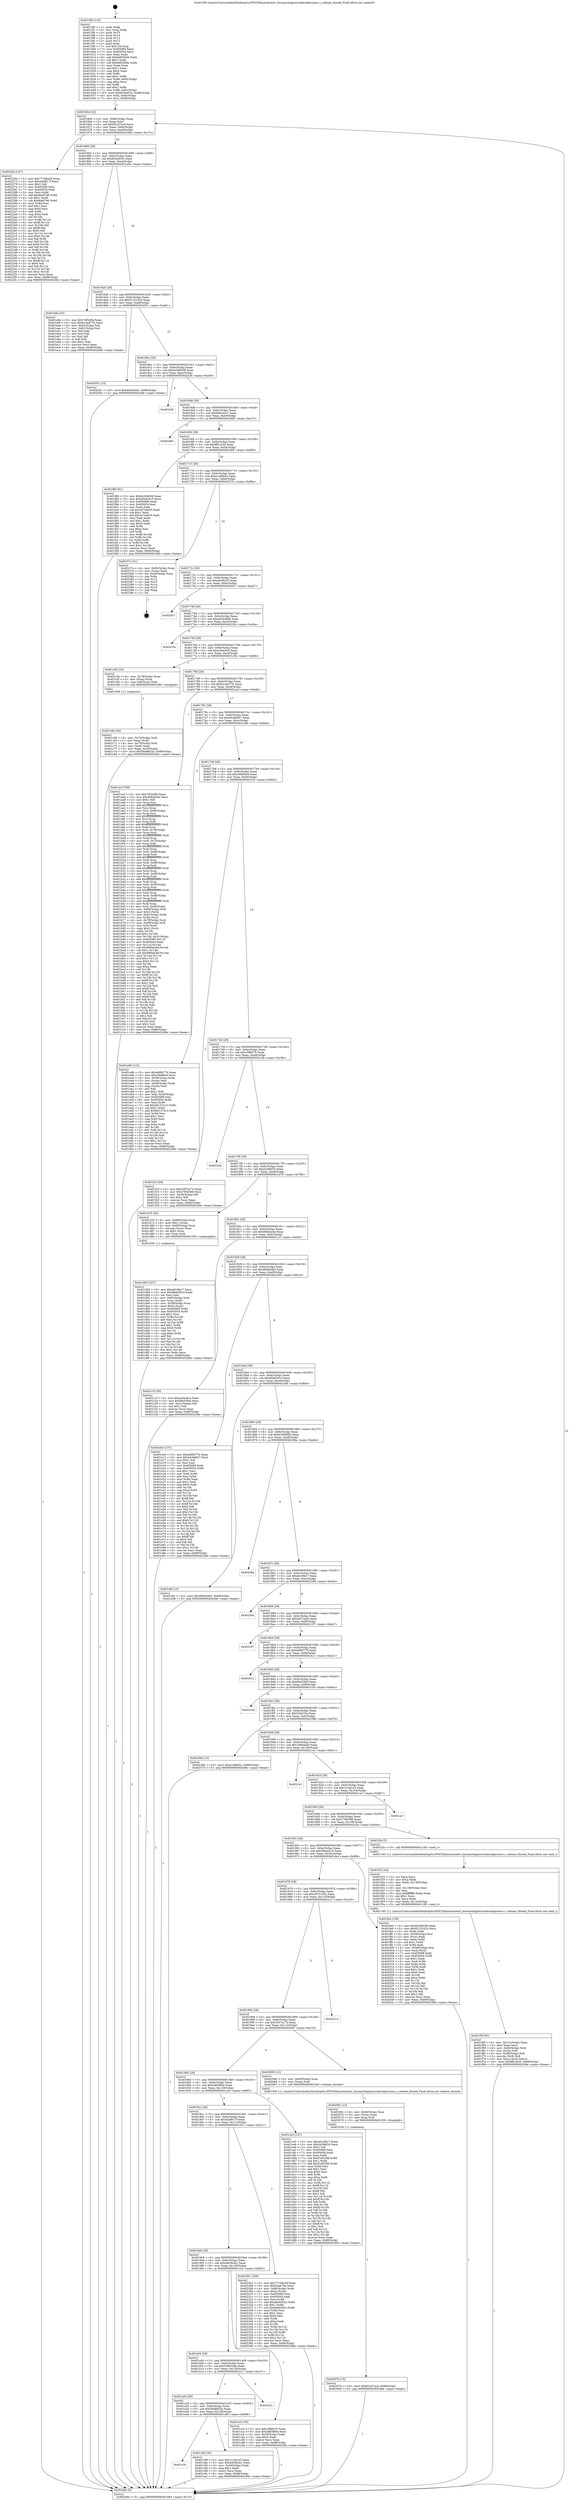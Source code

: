 digraph "0x4015f0" {
  label = "0x4015f0 (/mnt/c/Users/mathe/Desktop/tcc/POCII/binaries/extr_linuxarchopenrisckernelprocess.c_release_thread_Final-ollvm.out::main(0))"
  labelloc = "t"
  node[shape=record]

  Entry [label="",width=0.3,height=0.3,shape=circle,fillcolor=black,style=filled]
  "0x401664" [label="{
     0x401664 [32]\l
     | [instrs]\l
     &nbsp;&nbsp;0x401664 \<+6\>: mov -0x88(%rbp),%eax\l
     &nbsp;&nbsp;0x40166a \<+2\>: mov %eax,%ecx\l
     &nbsp;&nbsp;0x40166c \<+6\>: sub $0x82247acd,%ecx\l
     &nbsp;&nbsp;0x401672 \<+6\>: mov %eax,-0x9c(%rbp)\l
     &nbsp;&nbsp;0x401678 \<+6\>: mov %ecx,-0xa0(%rbp)\l
     &nbsp;&nbsp;0x40167e \<+6\>: je 000000000040226e \<main+0xc7e\>\l
  }"]
  "0x40226e" [label="{
     0x40226e [147]\l
     | [instrs]\l
     &nbsp;&nbsp;0x40226e \<+5\>: mov $0x77166a39,%eax\l
     &nbsp;&nbsp;0x402273 \<+5\>: mov $0x42bf817f,%ecx\l
     &nbsp;&nbsp;0x402278 \<+2\>: mov $0x1,%dl\l
     &nbsp;&nbsp;0x40227a \<+7\>: mov 0x405068,%esi\l
     &nbsp;&nbsp;0x402281 \<+7\>: mov 0x405054,%edi\l
     &nbsp;&nbsp;0x402288 \<+3\>: mov %esi,%r8d\l
     &nbsp;&nbsp;0x40228b \<+7\>: add $0x6def746,%r8d\l
     &nbsp;&nbsp;0x402292 \<+4\>: sub $0x1,%r8d\l
     &nbsp;&nbsp;0x402296 \<+7\>: sub $0x6def746,%r8d\l
     &nbsp;&nbsp;0x40229d \<+4\>: imul %r8d,%esi\l
     &nbsp;&nbsp;0x4022a1 \<+3\>: and $0x1,%esi\l
     &nbsp;&nbsp;0x4022a4 \<+3\>: cmp $0x0,%esi\l
     &nbsp;&nbsp;0x4022a7 \<+4\>: sete %r9b\l
     &nbsp;&nbsp;0x4022ab \<+3\>: cmp $0xa,%edi\l
     &nbsp;&nbsp;0x4022ae \<+4\>: setl %r10b\l
     &nbsp;&nbsp;0x4022b2 \<+3\>: mov %r9b,%r11b\l
     &nbsp;&nbsp;0x4022b5 \<+4\>: xor $0xff,%r11b\l
     &nbsp;&nbsp;0x4022b9 \<+3\>: mov %r10b,%bl\l
     &nbsp;&nbsp;0x4022bc \<+3\>: xor $0xff,%bl\l
     &nbsp;&nbsp;0x4022bf \<+3\>: xor $0x0,%dl\l
     &nbsp;&nbsp;0x4022c2 \<+3\>: mov %r11b,%r14b\l
     &nbsp;&nbsp;0x4022c5 \<+4\>: and $0x0,%r14b\l
     &nbsp;&nbsp;0x4022c9 \<+3\>: and %dl,%r9b\l
     &nbsp;&nbsp;0x4022cc \<+3\>: mov %bl,%r15b\l
     &nbsp;&nbsp;0x4022cf \<+4\>: and $0x0,%r15b\l
     &nbsp;&nbsp;0x4022d3 \<+3\>: and %dl,%r10b\l
     &nbsp;&nbsp;0x4022d6 \<+3\>: or %r9b,%r14b\l
     &nbsp;&nbsp;0x4022d9 \<+3\>: or %r10b,%r15b\l
     &nbsp;&nbsp;0x4022dc \<+3\>: xor %r15b,%r14b\l
     &nbsp;&nbsp;0x4022df \<+3\>: or %bl,%r11b\l
     &nbsp;&nbsp;0x4022e2 \<+4\>: xor $0xff,%r11b\l
     &nbsp;&nbsp;0x4022e6 \<+3\>: or $0x0,%dl\l
     &nbsp;&nbsp;0x4022e9 \<+3\>: and %dl,%r11b\l
     &nbsp;&nbsp;0x4022ec \<+3\>: or %r11b,%r14b\l
     &nbsp;&nbsp;0x4022ef \<+4\>: test $0x1,%r14b\l
     &nbsp;&nbsp;0x4022f3 \<+3\>: cmovne %ecx,%eax\l
     &nbsp;&nbsp;0x4022f6 \<+6\>: mov %eax,-0x88(%rbp)\l
     &nbsp;&nbsp;0x4022fc \<+5\>: jmp 000000000040249e \<main+0xeae\>\l
  }"]
  "0x401684" [label="{
     0x401684 [28]\l
     | [instrs]\l
     &nbsp;&nbsp;0x401684 \<+5\>: jmp 0000000000401689 \<main+0x99\>\l
     &nbsp;&nbsp;0x401689 \<+6\>: mov -0x9c(%rbp),%eax\l
     &nbsp;&nbsp;0x40168f \<+5\>: sub $0x824ed53c,%eax\l
     &nbsp;&nbsp;0x401694 \<+6\>: mov %eax,-0xa4(%rbp)\l
     &nbsp;&nbsp;0x40169a \<+6\>: je 0000000000401a9a \<main+0x4aa\>\l
  }"]
  Exit [label="",width=0.3,height=0.3,shape=circle,fillcolor=black,style=filled,peripheries=2]
  "0x401a9a" [label="{
     0x401a9a [53]\l
     | [instrs]\l
     &nbsp;&nbsp;0x401a9a \<+5\>: mov $0x74f3c6fa,%eax\l
     &nbsp;&nbsp;0x401a9f \<+5\>: mov $0xb1dad77b,%ecx\l
     &nbsp;&nbsp;0x401aa4 \<+6\>: mov -0x82(%rbp),%dl\l
     &nbsp;&nbsp;0x401aaa \<+7\>: mov -0x81(%rbp),%sil\l
     &nbsp;&nbsp;0x401ab1 \<+3\>: mov %dl,%dil\l
     &nbsp;&nbsp;0x401ab4 \<+3\>: and %sil,%dil\l
     &nbsp;&nbsp;0x401ab7 \<+3\>: xor %sil,%dl\l
     &nbsp;&nbsp;0x401aba \<+3\>: or %dl,%dil\l
     &nbsp;&nbsp;0x401abd \<+4\>: test $0x1,%dil\l
     &nbsp;&nbsp;0x401ac1 \<+3\>: cmovne %ecx,%eax\l
     &nbsp;&nbsp;0x401ac4 \<+6\>: mov %eax,-0x88(%rbp)\l
     &nbsp;&nbsp;0x401aca \<+5\>: jmp 000000000040249e \<main+0xeae\>\l
  }"]
  "0x4016a0" [label="{
     0x4016a0 [28]\l
     | [instrs]\l
     &nbsp;&nbsp;0x4016a0 \<+5\>: jmp 00000000004016a5 \<main+0xb5\>\l
     &nbsp;&nbsp;0x4016a5 \<+6\>: mov -0x9c(%rbp),%eax\l
     &nbsp;&nbsp;0x4016ab \<+5\>: sub $0x91231d1b,%eax\l
     &nbsp;&nbsp;0x4016b0 \<+6\>: mov %eax,-0xa8(%rbp)\l
     &nbsp;&nbsp;0x4016b6 \<+6\>: je 0000000000402051 \<main+0xa61\>\l
  }"]
  "0x40249e" [label="{
     0x40249e [5]\l
     | [instrs]\l
     &nbsp;&nbsp;0x40249e \<+5\>: jmp 0000000000401664 \<main+0x74\>\l
  }"]
  "0x4015f0" [label="{
     0x4015f0 [116]\l
     | [instrs]\l
     &nbsp;&nbsp;0x4015f0 \<+1\>: push %rbp\l
     &nbsp;&nbsp;0x4015f1 \<+3\>: mov %rsp,%rbp\l
     &nbsp;&nbsp;0x4015f4 \<+2\>: push %r15\l
     &nbsp;&nbsp;0x4015f6 \<+2\>: push %r14\l
     &nbsp;&nbsp;0x4015f8 \<+2\>: push %r13\l
     &nbsp;&nbsp;0x4015fa \<+2\>: push %r12\l
     &nbsp;&nbsp;0x4015fc \<+1\>: push %rbx\l
     &nbsp;&nbsp;0x4015fd \<+7\>: sub $0x128,%rsp\l
     &nbsp;&nbsp;0x401604 \<+7\>: mov 0x405068,%eax\l
     &nbsp;&nbsp;0x40160b \<+7\>: mov 0x405054,%ecx\l
     &nbsp;&nbsp;0x401612 \<+2\>: mov %eax,%edx\l
     &nbsp;&nbsp;0x401614 \<+6\>: add $0xfe8592bb,%edx\l
     &nbsp;&nbsp;0x40161a \<+3\>: sub $0x1,%edx\l
     &nbsp;&nbsp;0x40161d \<+6\>: sub $0xfe8592bb,%edx\l
     &nbsp;&nbsp;0x401623 \<+3\>: imul %edx,%eax\l
     &nbsp;&nbsp;0x401626 \<+3\>: and $0x1,%eax\l
     &nbsp;&nbsp;0x401629 \<+3\>: cmp $0x0,%eax\l
     &nbsp;&nbsp;0x40162c \<+4\>: sete %r8b\l
     &nbsp;&nbsp;0x401630 \<+4\>: and $0x1,%r8b\l
     &nbsp;&nbsp;0x401634 \<+7\>: mov %r8b,-0x82(%rbp)\l
     &nbsp;&nbsp;0x40163b \<+3\>: cmp $0xa,%ecx\l
     &nbsp;&nbsp;0x40163e \<+4\>: setl %r8b\l
     &nbsp;&nbsp;0x401642 \<+4\>: and $0x1,%r8b\l
     &nbsp;&nbsp;0x401646 \<+7\>: mov %r8b,-0x81(%rbp)\l
     &nbsp;&nbsp;0x40164d \<+10\>: movl $0x824ed53c,-0x88(%rbp)\l
     &nbsp;&nbsp;0x401657 \<+6\>: mov %edi,-0x8c(%rbp)\l
     &nbsp;&nbsp;0x40165d \<+7\>: mov %rsi,-0x98(%rbp)\l
  }"]
  "0x40207b" [label="{
     0x40207b [15]\l
     | [instrs]\l
     &nbsp;&nbsp;0x40207b \<+10\>: movl $0x82247acd,-0x88(%rbp)\l
     &nbsp;&nbsp;0x402085 \<+5\>: jmp 000000000040249e \<main+0xeae\>\l
  }"]
  "0x402051" [label="{
     0x402051 [15]\l
     | [instrs]\l
     &nbsp;&nbsp;0x402051 \<+10\>: movl $0xd09a44b5,-0x88(%rbp)\l
     &nbsp;&nbsp;0x40205b \<+5\>: jmp 000000000040249e \<main+0xeae\>\l
  }"]
  "0x4016bc" [label="{
     0x4016bc [28]\l
     | [instrs]\l
     &nbsp;&nbsp;0x4016bc \<+5\>: jmp 00000000004016c1 \<main+0xd1\>\l
     &nbsp;&nbsp;0x4016c1 \<+6\>: mov -0x9c(%rbp),%eax\l
     &nbsp;&nbsp;0x4016c7 \<+5\>: sub $0x9c369c58,%eax\l
     &nbsp;&nbsp;0x4016cc \<+6\>: mov %eax,-0xac(%rbp)\l
     &nbsp;&nbsp;0x4016d2 \<+6\>: je 0000000000402436 \<main+0xe46\>\l
  }"]
  "0x40206c" [label="{
     0x40206c [15]\l
     | [instrs]\l
     &nbsp;&nbsp;0x40206c \<+4\>: mov -0x60(%rbp),%rax\l
     &nbsp;&nbsp;0x402070 \<+3\>: mov (%rax),%rax\l
     &nbsp;&nbsp;0x402073 \<+3\>: mov %rax,%rdi\l
     &nbsp;&nbsp;0x402076 \<+5\>: call 0000000000401030 \<free@plt\>\l
     | [calls]\l
     &nbsp;&nbsp;0x401030 \{1\} (unknown)\l
  }"]
  "0x402436" [label="{
     0x402436\l
  }", style=dashed]
  "0x4016d8" [label="{
     0x4016d8 [28]\l
     | [instrs]\l
     &nbsp;&nbsp;0x4016d8 \<+5\>: jmp 00000000004016dd \<main+0xed\>\l
     &nbsp;&nbsp;0x4016dd \<+6\>: mov -0x9c(%rbp),%eax\l
     &nbsp;&nbsp;0x4016e3 \<+5\>: sub $0x9d3ce0c1,%eax\l
     &nbsp;&nbsp;0x4016e8 \<+6\>: mov %eax,-0xb0(%rbp)\l
     &nbsp;&nbsp;0x4016ee \<+6\>: je 0000000000402460 \<main+0xe70\>\l
  }"]
  "0x401f5f" [label="{
     0x401f5f [42]\l
     | [instrs]\l
     &nbsp;&nbsp;0x401f5f \<+6\>: mov -0x13c(%rbp),%ecx\l
     &nbsp;&nbsp;0x401f65 \<+3\>: imul %eax,%ecx\l
     &nbsp;&nbsp;0x401f68 \<+4\>: mov -0x60(%rbp),%rdi\l
     &nbsp;&nbsp;0x401f6c \<+3\>: mov (%rdi),%rdi\l
     &nbsp;&nbsp;0x401f6f \<+4\>: mov -0x58(%rbp),%r8\l
     &nbsp;&nbsp;0x401f73 \<+3\>: movslq (%r8),%r8\l
     &nbsp;&nbsp;0x401f76 \<+4\>: mov %ecx,(%rdi,%r8,4)\l
     &nbsp;&nbsp;0x401f7a \<+10\>: movl $0x9ff1ce3d,-0x88(%rbp)\l
     &nbsp;&nbsp;0x401f84 \<+5\>: jmp 000000000040249e \<main+0xeae\>\l
  }"]
  "0x402460" [label="{
     0x402460\l
  }", style=dashed]
  "0x4016f4" [label="{
     0x4016f4 [28]\l
     | [instrs]\l
     &nbsp;&nbsp;0x4016f4 \<+5\>: jmp 00000000004016f9 \<main+0x109\>\l
     &nbsp;&nbsp;0x4016f9 \<+6\>: mov -0x9c(%rbp),%eax\l
     &nbsp;&nbsp;0x4016ff \<+5\>: sub $0x9ff1ce3d,%eax\l
     &nbsp;&nbsp;0x401704 \<+6\>: mov %eax,-0xb4(%rbp)\l
     &nbsp;&nbsp;0x40170a \<+6\>: je 0000000000401f89 \<main+0x999\>\l
  }"]
  "0x401f33" [label="{
     0x401f33 [44]\l
     | [instrs]\l
     &nbsp;&nbsp;0x401f33 \<+2\>: xor %ecx,%ecx\l
     &nbsp;&nbsp;0x401f35 \<+5\>: mov $0x2,%edx\l
     &nbsp;&nbsp;0x401f3a \<+6\>: mov %edx,-0x138(%rbp)\l
     &nbsp;&nbsp;0x401f40 \<+1\>: cltd\l
     &nbsp;&nbsp;0x401f41 \<+6\>: mov -0x138(%rbp),%esi\l
     &nbsp;&nbsp;0x401f47 \<+2\>: idiv %esi\l
     &nbsp;&nbsp;0x401f49 \<+6\>: imul $0xfffffffe,%edx,%edx\l
     &nbsp;&nbsp;0x401f4f \<+3\>: sub $0x1,%ecx\l
     &nbsp;&nbsp;0x401f52 \<+2\>: sub %ecx,%edx\l
     &nbsp;&nbsp;0x401f54 \<+6\>: mov %edx,-0x13c(%rbp)\l
     &nbsp;&nbsp;0x401f5a \<+5\>: call 0000000000401160 \<next_i\>\l
     | [calls]\l
     &nbsp;&nbsp;0x401160 \{1\} (/mnt/c/Users/mathe/Desktop/tcc/POCII/binaries/extr_linuxarchopenrisckernelprocess.c_release_thread_Final-ollvm.out::next_i)\l
  }"]
  "0x401f89" [label="{
     0x401f89 [91]\l
     | [instrs]\l
     &nbsp;&nbsp;0x401f89 \<+5\>: mov $0x9c369c58,%eax\l
     &nbsp;&nbsp;0x401f8e \<+5\>: mov $0x2844e415,%ecx\l
     &nbsp;&nbsp;0x401f93 \<+7\>: mov 0x405068,%edx\l
     &nbsp;&nbsp;0x401f9a \<+7\>: mov 0x405054,%esi\l
     &nbsp;&nbsp;0x401fa1 \<+2\>: mov %edx,%edi\l
     &nbsp;&nbsp;0x401fa3 \<+6\>: sub $0x3e7ede35,%edi\l
     &nbsp;&nbsp;0x401fa9 \<+3\>: sub $0x1,%edi\l
     &nbsp;&nbsp;0x401fac \<+6\>: add $0x3e7ede35,%edi\l
     &nbsp;&nbsp;0x401fb2 \<+3\>: imul %edi,%edx\l
     &nbsp;&nbsp;0x401fb5 \<+3\>: and $0x1,%edx\l
     &nbsp;&nbsp;0x401fb8 \<+3\>: cmp $0x0,%edx\l
     &nbsp;&nbsp;0x401fbb \<+4\>: sete %r8b\l
     &nbsp;&nbsp;0x401fbf \<+3\>: cmp $0xa,%esi\l
     &nbsp;&nbsp;0x401fc2 \<+4\>: setl %r9b\l
     &nbsp;&nbsp;0x401fc6 \<+3\>: mov %r8b,%r10b\l
     &nbsp;&nbsp;0x401fc9 \<+3\>: and %r9b,%r10b\l
     &nbsp;&nbsp;0x401fcc \<+3\>: xor %r9b,%r8b\l
     &nbsp;&nbsp;0x401fcf \<+3\>: or %r8b,%r10b\l
     &nbsp;&nbsp;0x401fd2 \<+4\>: test $0x1,%r10b\l
     &nbsp;&nbsp;0x401fd6 \<+3\>: cmovne %ecx,%eax\l
     &nbsp;&nbsp;0x401fd9 \<+6\>: mov %eax,-0x88(%rbp)\l
     &nbsp;&nbsp;0x401fdf \<+5\>: jmp 000000000040249e \<main+0xeae\>\l
  }"]
  "0x401710" [label="{
     0x401710 [28]\l
     | [instrs]\l
     &nbsp;&nbsp;0x401710 \<+5\>: jmp 0000000000401715 \<main+0x125\>\l
     &nbsp;&nbsp;0x401715 \<+6\>: mov -0x9c(%rbp),%eax\l
     &nbsp;&nbsp;0x40171b \<+5\>: sub $0xa1a98a5c,%eax\l
     &nbsp;&nbsp;0x401720 \<+6\>: mov %eax,-0xb8(%rbp)\l
     &nbsp;&nbsp;0x401726 \<+6\>: je 000000000040237a \<main+0xd8a\>\l
  }"]
  "0x401d93" [label="{
     0x401d93 [107]\l
     | [instrs]\l
     &nbsp;&nbsp;0x401d93 \<+5\>: mov $0xdd10fec7,%ecx\l
     &nbsp;&nbsp;0x401d98 \<+5\>: mov $0xd9a8301e,%edx\l
     &nbsp;&nbsp;0x401d9d \<+2\>: xor %esi,%esi\l
     &nbsp;&nbsp;0x401d9f \<+4\>: mov -0x60(%rbp),%rdi\l
     &nbsp;&nbsp;0x401da3 \<+3\>: mov %rax,(%rdi)\l
     &nbsp;&nbsp;0x401da6 \<+4\>: mov -0x58(%rbp),%rax\l
     &nbsp;&nbsp;0x401daa \<+6\>: movl $0x0,(%rax)\l
     &nbsp;&nbsp;0x401db0 \<+8\>: mov 0x405068,%r8d\l
     &nbsp;&nbsp;0x401db8 \<+8\>: mov 0x405054,%r9d\l
     &nbsp;&nbsp;0x401dc0 \<+3\>: sub $0x1,%esi\l
     &nbsp;&nbsp;0x401dc3 \<+3\>: mov %r8d,%r10d\l
     &nbsp;&nbsp;0x401dc6 \<+3\>: add %esi,%r10d\l
     &nbsp;&nbsp;0x401dc9 \<+4\>: imul %r10d,%r8d\l
     &nbsp;&nbsp;0x401dcd \<+4\>: and $0x1,%r8d\l
     &nbsp;&nbsp;0x401dd1 \<+4\>: cmp $0x0,%r8d\l
     &nbsp;&nbsp;0x401dd5 \<+4\>: sete %r11b\l
     &nbsp;&nbsp;0x401dd9 \<+4\>: cmp $0xa,%r9d\l
     &nbsp;&nbsp;0x401ddd \<+3\>: setl %bl\l
     &nbsp;&nbsp;0x401de0 \<+3\>: mov %r11b,%r14b\l
     &nbsp;&nbsp;0x401de3 \<+3\>: and %bl,%r14b\l
     &nbsp;&nbsp;0x401de6 \<+3\>: xor %bl,%r11b\l
     &nbsp;&nbsp;0x401de9 \<+3\>: or %r11b,%r14b\l
     &nbsp;&nbsp;0x401dec \<+4\>: test $0x1,%r14b\l
     &nbsp;&nbsp;0x401df0 \<+3\>: cmovne %edx,%ecx\l
     &nbsp;&nbsp;0x401df3 \<+6\>: mov %ecx,-0x88(%rbp)\l
     &nbsp;&nbsp;0x401df9 \<+5\>: jmp 000000000040249e \<main+0xeae\>\l
  }"]
  "0x40237a" [label="{
     0x40237a [21]\l
     | [instrs]\l
     &nbsp;&nbsp;0x40237a \<+4\>: mov -0x80(%rbp),%rax\l
     &nbsp;&nbsp;0x40237e \<+2\>: mov (%rax),%eax\l
     &nbsp;&nbsp;0x402380 \<+4\>: lea -0x28(%rbp),%rsp\l
     &nbsp;&nbsp;0x402384 \<+1\>: pop %rbx\l
     &nbsp;&nbsp;0x402385 \<+2\>: pop %r12\l
     &nbsp;&nbsp;0x402387 \<+2\>: pop %r13\l
     &nbsp;&nbsp;0x402389 \<+2\>: pop %r14\l
     &nbsp;&nbsp;0x40238b \<+2\>: pop %r15\l
     &nbsp;&nbsp;0x40238d \<+1\>: pop %rbp\l
     &nbsp;&nbsp;0x40238e \<+1\>: ret\l
  }"]
  "0x40172c" [label="{
     0x40172c [28]\l
     | [instrs]\l
     &nbsp;&nbsp;0x40172c \<+5\>: jmp 0000000000401731 \<main+0x141\>\l
     &nbsp;&nbsp;0x401731 \<+6\>: mov -0x9c(%rbp),%eax\l
     &nbsp;&nbsp;0x401737 \<+5\>: sub $0xa9c9fc20,%eax\l
     &nbsp;&nbsp;0x40173c \<+6\>: mov %eax,-0xbc(%rbp)\l
     &nbsp;&nbsp;0x401742 \<+6\>: je 00000000004020c7 \<main+0xad7\>\l
  }"]
  "0x401a3c" [label="{
     0x401a3c\l
  }", style=dashed]
  "0x4020c7" [label="{
     0x4020c7\l
  }", style=dashed]
  "0x401748" [label="{
     0x401748 [28]\l
     | [instrs]\l
     &nbsp;&nbsp;0x401748 \<+5\>: jmp 000000000040174d \<main+0x15d\>\l
     &nbsp;&nbsp;0x40174d \<+6\>: mov -0x9c(%rbp),%eax\l
     &nbsp;&nbsp;0x401753 \<+5\>: sub $0xab54a99d,%eax\l
     &nbsp;&nbsp;0x401758 \<+6\>: mov %eax,-0xc0(%rbp)\l
     &nbsp;&nbsp;0x40175e \<+6\>: je 000000000040225a \<main+0xc6a\>\l
  }"]
  "0x401c89" [label="{
     0x401c89 [30]\l
     | [instrs]\l
     &nbsp;&nbsp;0x401c89 \<+5\>: mov $0x1c1fa1e3,%eax\l
     &nbsp;&nbsp;0x401c8e \<+5\>: mov $0x4463b3a1,%ecx\l
     &nbsp;&nbsp;0x401c93 \<+3\>: mov -0x30(%rbp),%edx\l
     &nbsp;&nbsp;0x401c96 \<+3\>: cmp $0x1,%edx\l
     &nbsp;&nbsp;0x401c99 \<+3\>: cmovl %ecx,%eax\l
     &nbsp;&nbsp;0x401c9c \<+6\>: mov %eax,-0x88(%rbp)\l
     &nbsp;&nbsp;0x401ca2 \<+5\>: jmp 000000000040249e \<main+0xeae\>\l
  }"]
  "0x40225a" [label="{
     0x40225a\l
  }", style=dashed]
  "0x401764" [label="{
     0x401764 [28]\l
     | [instrs]\l
     &nbsp;&nbsp;0x401764 \<+5\>: jmp 0000000000401769 \<main+0x179\>\l
     &nbsp;&nbsp;0x401769 \<+6\>: mov -0x9c(%rbp),%eax\l
     &nbsp;&nbsp;0x40176f \<+5\>: sub $0xacbec6c4,%eax\l
     &nbsp;&nbsp;0x401774 \<+6\>: mov %eax,-0xc4(%rbp)\l
     &nbsp;&nbsp;0x40177a \<+6\>: je 0000000000401c5b \<main+0x66b\>\l
  }"]
  "0x401a20" [label="{
     0x401a20 [28]\l
     | [instrs]\l
     &nbsp;&nbsp;0x401a20 \<+5\>: jmp 0000000000401a25 \<main+0x435\>\l
     &nbsp;&nbsp;0x401a25 \<+6\>: mov -0x9c(%rbp),%eax\l
     &nbsp;&nbsp;0x401a2b \<+5\>: sub $0x5bd8602b,%eax\l
     &nbsp;&nbsp;0x401a30 \<+6\>: mov %eax,-0x128(%rbp)\l
     &nbsp;&nbsp;0x401a36 \<+6\>: je 0000000000401c89 \<main+0x699\>\l
  }"]
  "0x401c5b" [label="{
     0x401c5b [16]\l
     | [instrs]\l
     &nbsp;&nbsp;0x401c5b \<+4\>: mov -0x78(%rbp),%rax\l
     &nbsp;&nbsp;0x401c5f \<+3\>: mov (%rax),%rax\l
     &nbsp;&nbsp;0x401c62 \<+4\>: mov 0x8(%rax),%rdi\l
     &nbsp;&nbsp;0x401c66 \<+5\>: call 0000000000401060 \<atoi@plt\>\l
     | [calls]\l
     &nbsp;&nbsp;0x401060 \{1\} (unknown)\l
  }"]
  "0x401780" [label="{
     0x401780 [28]\l
     | [instrs]\l
     &nbsp;&nbsp;0x401780 \<+5\>: jmp 0000000000401785 \<main+0x195\>\l
     &nbsp;&nbsp;0x401785 \<+6\>: mov -0x9c(%rbp),%eax\l
     &nbsp;&nbsp;0x40178b \<+5\>: sub $0xb1dad77b,%eax\l
     &nbsp;&nbsp;0x401790 \<+6\>: mov %eax,-0xc8(%rbp)\l
     &nbsp;&nbsp;0x401796 \<+6\>: je 0000000000401acf \<main+0x4df\>\l
  }"]
  "0x402221" [label="{
     0x402221\l
  }", style=dashed]
  "0x401acf" [label="{
     0x401acf [336]\l
     | [instrs]\l
     &nbsp;&nbsp;0x401acf \<+5\>: mov $0x74f3c6fa,%eax\l
     &nbsp;&nbsp;0x401ad4 \<+5\>: mov $0xd084dc4e,%ecx\l
     &nbsp;&nbsp;0x401ad9 \<+2\>: mov $0x1,%dl\l
     &nbsp;&nbsp;0x401adb \<+3\>: mov %rsp,%rsi\l
     &nbsp;&nbsp;0x401ade \<+4\>: add $0xfffffffffffffff0,%rsi\l
     &nbsp;&nbsp;0x401ae2 \<+3\>: mov %rsi,%rsp\l
     &nbsp;&nbsp;0x401ae5 \<+4\>: mov %rsi,-0x80(%rbp)\l
     &nbsp;&nbsp;0x401ae9 \<+3\>: mov %rsp,%rsi\l
     &nbsp;&nbsp;0x401aec \<+4\>: add $0xfffffffffffffff0,%rsi\l
     &nbsp;&nbsp;0x401af0 \<+3\>: mov %rsi,%rsp\l
     &nbsp;&nbsp;0x401af3 \<+3\>: mov %rsp,%rdi\l
     &nbsp;&nbsp;0x401af6 \<+4\>: add $0xfffffffffffffff0,%rdi\l
     &nbsp;&nbsp;0x401afa \<+3\>: mov %rdi,%rsp\l
     &nbsp;&nbsp;0x401afd \<+4\>: mov %rdi,-0x78(%rbp)\l
     &nbsp;&nbsp;0x401b01 \<+3\>: mov %rsp,%rdi\l
     &nbsp;&nbsp;0x401b04 \<+4\>: add $0xfffffffffffffff0,%rdi\l
     &nbsp;&nbsp;0x401b08 \<+3\>: mov %rdi,%rsp\l
     &nbsp;&nbsp;0x401b0b \<+4\>: mov %rdi,-0x70(%rbp)\l
     &nbsp;&nbsp;0x401b0f \<+3\>: mov %rsp,%rdi\l
     &nbsp;&nbsp;0x401b12 \<+4\>: add $0xfffffffffffffff0,%rdi\l
     &nbsp;&nbsp;0x401b16 \<+3\>: mov %rdi,%rsp\l
     &nbsp;&nbsp;0x401b19 \<+4\>: mov %rdi,-0x68(%rbp)\l
     &nbsp;&nbsp;0x401b1d \<+3\>: mov %rsp,%rdi\l
     &nbsp;&nbsp;0x401b20 \<+4\>: add $0xfffffffffffffff0,%rdi\l
     &nbsp;&nbsp;0x401b24 \<+3\>: mov %rdi,%rsp\l
     &nbsp;&nbsp;0x401b27 \<+4\>: mov %rdi,-0x60(%rbp)\l
     &nbsp;&nbsp;0x401b2b \<+3\>: mov %rsp,%rdi\l
     &nbsp;&nbsp;0x401b2e \<+4\>: add $0xfffffffffffffff0,%rdi\l
     &nbsp;&nbsp;0x401b32 \<+3\>: mov %rdi,%rsp\l
     &nbsp;&nbsp;0x401b35 \<+4\>: mov %rdi,-0x58(%rbp)\l
     &nbsp;&nbsp;0x401b39 \<+3\>: mov %rsp,%rdi\l
     &nbsp;&nbsp;0x401b3c \<+4\>: add $0xfffffffffffffff0,%rdi\l
     &nbsp;&nbsp;0x401b40 \<+3\>: mov %rdi,%rsp\l
     &nbsp;&nbsp;0x401b43 \<+4\>: mov %rdi,-0x50(%rbp)\l
     &nbsp;&nbsp;0x401b47 \<+3\>: mov %rsp,%rdi\l
     &nbsp;&nbsp;0x401b4a \<+4\>: add $0xfffffffffffffff0,%rdi\l
     &nbsp;&nbsp;0x401b4e \<+3\>: mov %rdi,%rsp\l
     &nbsp;&nbsp;0x401b51 \<+4\>: mov %rdi,-0x48(%rbp)\l
     &nbsp;&nbsp;0x401b55 \<+3\>: mov %rsp,%rdi\l
     &nbsp;&nbsp;0x401b58 \<+4\>: add $0xfffffffffffffff0,%rdi\l
     &nbsp;&nbsp;0x401b5c \<+3\>: mov %rdi,%rsp\l
     &nbsp;&nbsp;0x401b5f \<+4\>: mov %rdi,-0x40(%rbp)\l
     &nbsp;&nbsp;0x401b63 \<+4\>: mov -0x80(%rbp),%rdi\l
     &nbsp;&nbsp;0x401b67 \<+6\>: movl $0x0,(%rdi)\l
     &nbsp;&nbsp;0x401b6d \<+7\>: mov -0x8c(%rbp),%r8d\l
     &nbsp;&nbsp;0x401b74 \<+3\>: mov %r8d,(%rsi)\l
     &nbsp;&nbsp;0x401b77 \<+4\>: mov -0x78(%rbp),%rdi\l
     &nbsp;&nbsp;0x401b7b \<+7\>: mov -0x98(%rbp),%r9\l
     &nbsp;&nbsp;0x401b82 \<+3\>: mov %r9,(%rdi)\l
     &nbsp;&nbsp;0x401b85 \<+3\>: cmpl $0x2,(%rsi)\l
     &nbsp;&nbsp;0x401b88 \<+4\>: setne %r10b\l
     &nbsp;&nbsp;0x401b8c \<+4\>: and $0x1,%r10b\l
     &nbsp;&nbsp;0x401b90 \<+4\>: mov %r10b,-0x31(%rbp)\l
     &nbsp;&nbsp;0x401b94 \<+8\>: mov 0x405068,%r11d\l
     &nbsp;&nbsp;0x401b9c \<+7\>: mov 0x405054,%ebx\l
     &nbsp;&nbsp;0x401ba3 \<+3\>: mov %r11d,%r14d\l
     &nbsp;&nbsp;0x401ba6 \<+7\>: sub $0x990be3bf,%r14d\l
     &nbsp;&nbsp;0x401bad \<+4\>: sub $0x1,%r14d\l
     &nbsp;&nbsp;0x401bb1 \<+7\>: add $0x990be3bf,%r14d\l
     &nbsp;&nbsp;0x401bb8 \<+4\>: imul %r14d,%r11d\l
     &nbsp;&nbsp;0x401bbc \<+4\>: and $0x1,%r11d\l
     &nbsp;&nbsp;0x401bc0 \<+4\>: cmp $0x0,%r11d\l
     &nbsp;&nbsp;0x401bc4 \<+4\>: sete %r10b\l
     &nbsp;&nbsp;0x401bc8 \<+3\>: cmp $0xa,%ebx\l
     &nbsp;&nbsp;0x401bcb \<+4\>: setl %r15b\l
     &nbsp;&nbsp;0x401bcf \<+3\>: mov %r10b,%r12b\l
     &nbsp;&nbsp;0x401bd2 \<+4\>: xor $0xff,%r12b\l
     &nbsp;&nbsp;0x401bd6 \<+3\>: mov %r15b,%r13b\l
     &nbsp;&nbsp;0x401bd9 \<+4\>: xor $0xff,%r13b\l
     &nbsp;&nbsp;0x401bdd \<+3\>: xor $0x1,%dl\l
     &nbsp;&nbsp;0x401be0 \<+3\>: mov %r12b,%sil\l
     &nbsp;&nbsp;0x401be3 \<+4\>: and $0xff,%sil\l
     &nbsp;&nbsp;0x401be7 \<+3\>: and %dl,%r10b\l
     &nbsp;&nbsp;0x401bea \<+3\>: mov %r13b,%dil\l
     &nbsp;&nbsp;0x401bed \<+4\>: and $0xff,%dil\l
     &nbsp;&nbsp;0x401bf1 \<+3\>: and %dl,%r15b\l
     &nbsp;&nbsp;0x401bf4 \<+3\>: or %r10b,%sil\l
     &nbsp;&nbsp;0x401bf7 \<+3\>: or %r15b,%dil\l
     &nbsp;&nbsp;0x401bfa \<+3\>: xor %dil,%sil\l
     &nbsp;&nbsp;0x401bfd \<+3\>: or %r13b,%r12b\l
     &nbsp;&nbsp;0x401c00 \<+4\>: xor $0xff,%r12b\l
     &nbsp;&nbsp;0x401c04 \<+3\>: or $0x1,%dl\l
     &nbsp;&nbsp;0x401c07 \<+3\>: and %dl,%r12b\l
     &nbsp;&nbsp;0x401c0a \<+3\>: or %r12b,%sil\l
     &nbsp;&nbsp;0x401c0d \<+4\>: test $0x1,%sil\l
     &nbsp;&nbsp;0x401c11 \<+3\>: cmovne %ecx,%eax\l
     &nbsp;&nbsp;0x401c14 \<+6\>: mov %eax,-0x88(%rbp)\l
     &nbsp;&nbsp;0x401c1a \<+5\>: jmp 000000000040249e \<main+0xeae\>\l
  }"]
  "0x40179c" [label="{
     0x40179c [28]\l
     | [instrs]\l
     &nbsp;&nbsp;0x40179c \<+5\>: jmp 00000000004017a1 \<main+0x1b1\>\l
     &nbsp;&nbsp;0x4017a1 \<+6\>: mov -0x9c(%rbp),%eax\l
     &nbsp;&nbsp;0x4017a7 \<+5\>: sub $0xb4c8db57,%eax\l
     &nbsp;&nbsp;0x4017ac \<+6\>: mov %eax,-0xcc(%rbp)\l
     &nbsp;&nbsp;0x4017b2 \<+6\>: je 0000000000401e96 \<main+0x8a6\>\l
  }"]
  "0x401a04" [label="{
     0x401a04 [28]\l
     | [instrs]\l
     &nbsp;&nbsp;0x401a04 \<+5\>: jmp 0000000000401a09 \<main+0x419\>\l
     &nbsp;&nbsp;0x401a09 \<+6\>: mov -0x9c(%rbp),%eax\l
     &nbsp;&nbsp;0x401a0f \<+5\>: sub $0x539934da,%eax\l
     &nbsp;&nbsp;0x401a14 \<+6\>: mov %eax,-0x124(%rbp)\l
     &nbsp;&nbsp;0x401a1a \<+6\>: je 0000000000402221 \<main+0xc31\>\l
  }"]
  "0x401cc5" [label="{
     0x401cc5 [30]\l
     | [instrs]\l
     &nbsp;&nbsp;0x401cc5 \<+5\>: mov $0xc5ffd070,%eax\l
     &nbsp;&nbsp;0x401cca \<+5\>: mov $0x3d838f5e,%ecx\l
     &nbsp;&nbsp;0x401ccf \<+3\>: mov -0x30(%rbp),%edx\l
     &nbsp;&nbsp;0x401cd2 \<+3\>: cmp $0x0,%edx\l
     &nbsp;&nbsp;0x401cd5 \<+3\>: cmove %ecx,%eax\l
     &nbsp;&nbsp;0x401cd8 \<+6\>: mov %eax,-0x88(%rbp)\l
     &nbsp;&nbsp;0x401cde \<+5\>: jmp 000000000040249e \<main+0xeae\>\l
  }"]
  "0x401e96" [label="{
     0x401e96 [122]\l
     | [instrs]\l
     &nbsp;&nbsp;0x401e96 \<+5\>: mov $0xebf6077b,%eax\l
     &nbsp;&nbsp;0x401e9b \<+5\>: mov $0xc0b8feb4,%ecx\l
     &nbsp;&nbsp;0x401ea0 \<+4\>: mov -0x58(%rbp),%rdx\l
     &nbsp;&nbsp;0x401ea4 \<+2\>: mov (%rdx),%esi\l
     &nbsp;&nbsp;0x401ea6 \<+4\>: mov -0x68(%rbp),%rdx\l
     &nbsp;&nbsp;0x401eaa \<+2\>: cmp (%rdx),%esi\l
     &nbsp;&nbsp;0x401eac \<+4\>: setl %dil\l
     &nbsp;&nbsp;0x401eb0 \<+4\>: and $0x1,%dil\l
     &nbsp;&nbsp;0x401eb4 \<+4\>: mov %dil,-0x29(%rbp)\l
     &nbsp;&nbsp;0x401eb8 \<+7\>: mov 0x405068,%esi\l
     &nbsp;&nbsp;0x401ebf \<+8\>: mov 0x405054,%r8d\l
     &nbsp;&nbsp;0x401ec7 \<+3\>: mov %esi,%r9d\l
     &nbsp;&nbsp;0x401eca \<+7\>: sub $0xb6137413,%r9d\l
     &nbsp;&nbsp;0x401ed1 \<+4\>: sub $0x1,%r9d\l
     &nbsp;&nbsp;0x401ed5 \<+7\>: add $0xb6137413,%r9d\l
     &nbsp;&nbsp;0x401edc \<+4\>: imul %r9d,%esi\l
     &nbsp;&nbsp;0x401ee0 \<+3\>: and $0x1,%esi\l
     &nbsp;&nbsp;0x401ee3 \<+3\>: cmp $0x0,%esi\l
     &nbsp;&nbsp;0x401ee6 \<+4\>: sete %dil\l
     &nbsp;&nbsp;0x401eea \<+4\>: cmp $0xa,%r8d\l
     &nbsp;&nbsp;0x401eee \<+4\>: setl %r10b\l
     &nbsp;&nbsp;0x401ef2 \<+3\>: mov %dil,%r11b\l
     &nbsp;&nbsp;0x401ef5 \<+3\>: and %r10b,%r11b\l
     &nbsp;&nbsp;0x401ef8 \<+3\>: xor %r10b,%dil\l
     &nbsp;&nbsp;0x401efb \<+3\>: or %dil,%r11b\l
     &nbsp;&nbsp;0x401efe \<+4\>: test $0x1,%r11b\l
     &nbsp;&nbsp;0x401f02 \<+3\>: cmovne %ecx,%eax\l
     &nbsp;&nbsp;0x401f05 \<+6\>: mov %eax,-0x88(%rbp)\l
     &nbsp;&nbsp;0x401f0b \<+5\>: jmp 000000000040249e \<main+0xeae\>\l
  }"]
  "0x4017b8" [label="{
     0x4017b8 [28]\l
     | [instrs]\l
     &nbsp;&nbsp;0x4017b8 \<+5\>: jmp 00000000004017bd \<main+0x1cd\>\l
     &nbsp;&nbsp;0x4017bd \<+6\>: mov -0x9c(%rbp),%eax\l
     &nbsp;&nbsp;0x4017c3 \<+5\>: sub $0xc0b8feb4,%eax\l
     &nbsp;&nbsp;0x4017c8 \<+6\>: mov %eax,-0xd0(%rbp)\l
     &nbsp;&nbsp;0x4017ce \<+6\>: je 0000000000401f10 \<main+0x920\>\l
  }"]
  "0x4019e8" [label="{
     0x4019e8 [28]\l
     | [instrs]\l
     &nbsp;&nbsp;0x4019e8 \<+5\>: jmp 00000000004019ed \<main+0x3fd\>\l
     &nbsp;&nbsp;0x4019ed \<+6\>: mov -0x9c(%rbp),%eax\l
     &nbsp;&nbsp;0x4019f3 \<+5\>: sub $0x4463b3a1,%eax\l
     &nbsp;&nbsp;0x4019f8 \<+6\>: mov %eax,-0x120(%rbp)\l
     &nbsp;&nbsp;0x4019fe \<+6\>: je 0000000000401cc5 \<main+0x6d5\>\l
  }"]
  "0x401f10" [label="{
     0x401f10 [30]\l
     | [instrs]\l
     &nbsp;&nbsp;0x401f10 \<+5\>: mov $0x3307a17a,%eax\l
     &nbsp;&nbsp;0x401f15 \<+5\>: mov $0x27f0e588,%ecx\l
     &nbsp;&nbsp;0x401f1a \<+3\>: mov -0x29(%rbp),%dl\l
     &nbsp;&nbsp;0x401f1d \<+3\>: test $0x1,%dl\l
     &nbsp;&nbsp;0x401f20 \<+3\>: cmovne %ecx,%eax\l
     &nbsp;&nbsp;0x401f23 \<+6\>: mov %eax,-0x88(%rbp)\l
     &nbsp;&nbsp;0x401f29 \<+5\>: jmp 000000000040249e \<main+0xeae\>\l
  }"]
  "0x4017d4" [label="{
     0x4017d4 [28]\l
     | [instrs]\l
     &nbsp;&nbsp;0x4017d4 \<+5\>: jmp 00000000004017d9 \<main+0x1e9\>\l
     &nbsp;&nbsp;0x4017d9 \<+6\>: mov -0x9c(%rbp),%eax\l
     &nbsp;&nbsp;0x4017df \<+5\>: sub $0xc5ffd070,%eax\l
     &nbsp;&nbsp;0x4017e4 \<+6\>: mov %eax,-0xd4(%rbp)\l
     &nbsp;&nbsp;0x4017ea \<+6\>: je 000000000040224b \<main+0xc5b\>\l
  }"]
  "0x402301" [label="{
     0x402301 [106]\l
     | [instrs]\l
     &nbsp;&nbsp;0x402301 \<+5\>: mov $0x77166a39,%eax\l
     &nbsp;&nbsp;0x402306 \<+5\>: mov $0x50ab70a,%ecx\l
     &nbsp;&nbsp;0x40230b \<+4\>: mov -0x80(%rbp),%rdx\l
     &nbsp;&nbsp;0x40230f \<+6\>: movl $0x0,(%rdx)\l
     &nbsp;&nbsp;0x402315 \<+7\>: mov 0x405068,%esi\l
     &nbsp;&nbsp;0x40231c \<+7\>: mov 0x405054,%edi\l
     &nbsp;&nbsp;0x402323 \<+3\>: mov %esi,%r8d\l
     &nbsp;&nbsp;0x402326 \<+7\>: add $0xebb4262c,%r8d\l
     &nbsp;&nbsp;0x40232d \<+4\>: sub $0x1,%r8d\l
     &nbsp;&nbsp;0x402331 \<+7\>: sub $0xebb4262c,%r8d\l
     &nbsp;&nbsp;0x402338 \<+4\>: imul %r8d,%esi\l
     &nbsp;&nbsp;0x40233c \<+3\>: and $0x1,%esi\l
     &nbsp;&nbsp;0x40233f \<+3\>: cmp $0x0,%esi\l
     &nbsp;&nbsp;0x402342 \<+4\>: sete %r9b\l
     &nbsp;&nbsp;0x402346 \<+3\>: cmp $0xa,%edi\l
     &nbsp;&nbsp;0x402349 \<+4\>: setl %r10b\l
     &nbsp;&nbsp;0x40234d \<+3\>: mov %r9b,%r11b\l
     &nbsp;&nbsp;0x402350 \<+3\>: and %r10b,%r11b\l
     &nbsp;&nbsp;0x402353 \<+3\>: xor %r10b,%r9b\l
     &nbsp;&nbsp;0x402356 \<+3\>: or %r9b,%r11b\l
     &nbsp;&nbsp;0x402359 \<+4\>: test $0x1,%r11b\l
     &nbsp;&nbsp;0x40235d \<+3\>: cmovne %ecx,%eax\l
     &nbsp;&nbsp;0x402360 \<+6\>: mov %eax,-0x88(%rbp)\l
     &nbsp;&nbsp;0x402366 \<+5\>: jmp 000000000040249e \<main+0xeae\>\l
  }"]
  "0x40224b" [label="{
     0x40224b\l
  }", style=dashed]
  "0x4017f0" [label="{
     0x4017f0 [28]\l
     | [instrs]\l
     &nbsp;&nbsp;0x4017f0 \<+5\>: jmp 00000000004017f5 \<main+0x205\>\l
     &nbsp;&nbsp;0x4017f5 \<+6\>: mov -0x9c(%rbp),%eax\l
     &nbsp;&nbsp;0x4017fb \<+5\>: sub $0xcb39bf16,%eax\l
     &nbsp;&nbsp;0x401800 \<+6\>: mov %eax,-0xd8(%rbp)\l
     &nbsp;&nbsp;0x401806 \<+6\>: je 0000000000401d76 \<main+0x786\>\l
  }"]
  "0x4019cc" [label="{
     0x4019cc [28]\l
     | [instrs]\l
     &nbsp;&nbsp;0x4019cc \<+5\>: jmp 00000000004019d1 \<main+0x3e1\>\l
     &nbsp;&nbsp;0x4019d1 \<+6\>: mov -0x9c(%rbp),%eax\l
     &nbsp;&nbsp;0x4019d7 \<+5\>: sub $0x42bf817f,%eax\l
     &nbsp;&nbsp;0x4019dc \<+6\>: mov %eax,-0x11c(%rbp)\l
     &nbsp;&nbsp;0x4019e2 \<+6\>: je 0000000000402301 \<main+0xd11\>\l
  }"]
  "0x401d76" [label="{
     0x401d76 [29]\l
     | [instrs]\l
     &nbsp;&nbsp;0x401d76 \<+4\>: mov -0x68(%rbp),%rax\l
     &nbsp;&nbsp;0x401d7a \<+6\>: movl $0x1,(%rax)\l
     &nbsp;&nbsp;0x401d80 \<+4\>: mov -0x68(%rbp),%rax\l
     &nbsp;&nbsp;0x401d84 \<+3\>: movslq (%rax),%rax\l
     &nbsp;&nbsp;0x401d87 \<+4\>: shl $0x2,%rax\l
     &nbsp;&nbsp;0x401d8b \<+3\>: mov %rax,%rdi\l
     &nbsp;&nbsp;0x401d8e \<+5\>: call 0000000000401050 \<malloc@plt\>\l
     | [calls]\l
     &nbsp;&nbsp;0x401050 \{1\} (unknown)\l
  }"]
  "0x40180c" [label="{
     0x40180c [28]\l
     | [instrs]\l
     &nbsp;&nbsp;0x40180c \<+5\>: jmp 0000000000401811 \<main+0x221\>\l
     &nbsp;&nbsp;0x401811 \<+6\>: mov -0x9c(%rbp),%eax\l
     &nbsp;&nbsp;0x401817 \<+5\>: sub $0xd084dc4e,%eax\l
     &nbsp;&nbsp;0x40181c \<+6\>: mov %eax,-0xdc(%rbp)\l
     &nbsp;&nbsp;0x401822 \<+6\>: je 0000000000401c1f \<main+0x62f\>\l
  }"]
  "0x401ce3" [label="{
     0x401ce3 [147]\l
     | [instrs]\l
     &nbsp;&nbsp;0x401ce3 \<+5\>: mov $0xdd10fec7,%eax\l
     &nbsp;&nbsp;0x401ce8 \<+5\>: mov $0xcb39bf16,%ecx\l
     &nbsp;&nbsp;0x401ced \<+2\>: mov $0x1,%dl\l
     &nbsp;&nbsp;0x401cef \<+7\>: mov 0x405068,%esi\l
     &nbsp;&nbsp;0x401cf6 \<+7\>: mov 0x405054,%edi\l
     &nbsp;&nbsp;0x401cfd \<+3\>: mov %esi,%r8d\l
     &nbsp;&nbsp;0x401d00 \<+7\>: sub $0xf1ef3289,%r8d\l
     &nbsp;&nbsp;0x401d07 \<+4\>: sub $0x1,%r8d\l
     &nbsp;&nbsp;0x401d0b \<+7\>: add $0xf1ef3289,%r8d\l
     &nbsp;&nbsp;0x401d12 \<+4\>: imul %r8d,%esi\l
     &nbsp;&nbsp;0x401d16 \<+3\>: and $0x1,%esi\l
     &nbsp;&nbsp;0x401d19 \<+3\>: cmp $0x0,%esi\l
     &nbsp;&nbsp;0x401d1c \<+4\>: sete %r9b\l
     &nbsp;&nbsp;0x401d20 \<+3\>: cmp $0xa,%edi\l
     &nbsp;&nbsp;0x401d23 \<+4\>: setl %r10b\l
     &nbsp;&nbsp;0x401d27 \<+3\>: mov %r9b,%r11b\l
     &nbsp;&nbsp;0x401d2a \<+4\>: xor $0xff,%r11b\l
     &nbsp;&nbsp;0x401d2e \<+3\>: mov %r10b,%bl\l
     &nbsp;&nbsp;0x401d31 \<+3\>: xor $0xff,%bl\l
     &nbsp;&nbsp;0x401d34 \<+3\>: xor $0x1,%dl\l
     &nbsp;&nbsp;0x401d37 \<+3\>: mov %r11b,%r14b\l
     &nbsp;&nbsp;0x401d3a \<+4\>: and $0xff,%r14b\l
     &nbsp;&nbsp;0x401d3e \<+3\>: and %dl,%r9b\l
     &nbsp;&nbsp;0x401d41 \<+3\>: mov %bl,%r15b\l
     &nbsp;&nbsp;0x401d44 \<+4\>: and $0xff,%r15b\l
     &nbsp;&nbsp;0x401d48 \<+3\>: and %dl,%r10b\l
     &nbsp;&nbsp;0x401d4b \<+3\>: or %r9b,%r14b\l
     &nbsp;&nbsp;0x401d4e \<+3\>: or %r10b,%r15b\l
     &nbsp;&nbsp;0x401d51 \<+3\>: xor %r15b,%r14b\l
     &nbsp;&nbsp;0x401d54 \<+3\>: or %bl,%r11b\l
     &nbsp;&nbsp;0x401d57 \<+4\>: xor $0xff,%r11b\l
     &nbsp;&nbsp;0x401d5b \<+3\>: or $0x1,%dl\l
     &nbsp;&nbsp;0x401d5e \<+3\>: and %dl,%r11b\l
     &nbsp;&nbsp;0x401d61 \<+3\>: or %r11b,%r14b\l
     &nbsp;&nbsp;0x401d64 \<+4\>: test $0x1,%r14b\l
     &nbsp;&nbsp;0x401d68 \<+3\>: cmovne %ecx,%eax\l
     &nbsp;&nbsp;0x401d6b \<+6\>: mov %eax,-0x88(%rbp)\l
     &nbsp;&nbsp;0x401d71 \<+5\>: jmp 000000000040249e \<main+0xeae\>\l
  }"]
  "0x401c1f" [label="{
     0x401c1f [30]\l
     | [instrs]\l
     &nbsp;&nbsp;0x401c1f \<+5\>: mov $0xacbec6c4,%eax\l
     &nbsp;&nbsp;0x401c24 \<+5\>: mov $0xf9a53fc8,%ecx\l
     &nbsp;&nbsp;0x401c29 \<+3\>: mov -0x31(%rbp),%dl\l
     &nbsp;&nbsp;0x401c2c \<+3\>: test $0x1,%dl\l
     &nbsp;&nbsp;0x401c2f \<+3\>: cmovne %ecx,%eax\l
     &nbsp;&nbsp;0x401c32 \<+6\>: mov %eax,-0x88(%rbp)\l
     &nbsp;&nbsp;0x401c38 \<+5\>: jmp 000000000040249e \<main+0xeae\>\l
  }"]
  "0x401828" [label="{
     0x401828 [28]\l
     | [instrs]\l
     &nbsp;&nbsp;0x401828 \<+5\>: jmp 000000000040182d \<main+0x23d\>\l
     &nbsp;&nbsp;0x40182d \<+6\>: mov -0x9c(%rbp),%eax\l
     &nbsp;&nbsp;0x401833 \<+5\>: sub $0xd09a44b5,%eax\l
     &nbsp;&nbsp;0x401838 \<+6\>: mov %eax,-0xe0(%rbp)\l
     &nbsp;&nbsp;0x40183e \<+6\>: je 0000000000401e0d \<main+0x81d\>\l
  }"]
  "0x401c6b" [label="{
     0x401c6b [30]\l
     | [instrs]\l
     &nbsp;&nbsp;0x401c6b \<+4\>: mov -0x70(%rbp),%rdi\l
     &nbsp;&nbsp;0x401c6f \<+2\>: mov %eax,(%rdi)\l
     &nbsp;&nbsp;0x401c71 \<+4\>: mov -0x70(%rbp),%rdi\l
     &nbsp;&nbsp;0x401c75 \<+2\>: mov (%rdi),%eax\l
     &nbsp;&nbsp;0x401c77 \<+3\>: mov %eax,-0x30(%rbp)\l
     &nbsp;&nbsp;0x401c7a \<+10\>: movl $0x5bd8602b,-0x88(%rbp)\l
     &nbsp;&nbsp;0x401c84 \<+5\>: jmp 000000000040249e \<main+0xeae\>\l
  }"]
  "0x4019b0" [label="{
     0x4019b0 [28]\l
     | [instrs]\l
     &nbsp;&nbsp;0x4019b0 \<+5\>: jmp 00000000004019b5 \<main+0x3c5\>\l
     &nbsp;&nbsp;0x4019b5 \<+6\>: mov -0x9c(%rbp),%eax\l
     &nbsp;&nbsp;0x4019bb \<+5\>: sub $0x3d838f5e,%eax\l
     &nbsp;&nbsp;0x4019c0 \<+6\>: mov %eax,-0x118(%rbp)\l
     &nbsp;&nbsp;0x4019c6 \<+6\>: je 0000000000401ce3 \<main+0x6f3\>\l
  }"]
  "0x401e0d" [label="{
     0x401e0d [137]\l
     | [instrs]\l
     &nbsp;&nbsp;0x401e0d \<+5\>: mov $0xebf6077b,%eax\l
     &nbsp;&nbsp;0x401e12 \<+5\>: mov $0xb4c8db57,%ecx\l
     &nbsp;&nbsp;0x401e17 \<+2\>: mov $0x1,%dl\l
     &nbsp;&nbsp;0x401e19 \<+2\>: xor %esi,%esi\l
     &nbsp;&nbsp;0x401e1b \<+7\>: mov 0x405068,%edi\l
     &nbsp;&nbsp;0x401e22 \<+8\>: mov 0x405054,%r8d\l
     &nbsp;&nbsp;0x401e2a \<+3\>: sub $0x1,%esi\l
     &nbsp;&nbsp;0x401e2d \<+3\>: mov %edi,%r9d\l
     &nbsp;&nbsp;0x401e30 \<+3\>: add %esi,%r9d\l
     &nbsp;&nbsp;0x401e33 \<+4\>: imul %r9d,%edi\l
     &nbsp;&nbsp;0x401e37 \<+3\>: and $0x1,%edi\l
     &nbsp;&nbsp;0x401e3a \<+3\>: cmp $0x0,%edi\l
     &nbsp;&nbsp;0x401e3d \<+4\>: sete %r10b\l
     &nbsp;&nbsp;0x401e41 \<+4\>: cmp $0xa,%r8d\l
     &nbsp;&nbsp;0x401e45 \<+4\>: setl %r11b\l
     &nbsp;&nbsp;0x401e49 \<+3\>: mov %r10b,%bl\l
     &nbsp;&nbsp;0x401e4c \<+3\>: xor $0xff,%bl\l
     &nbsp;&nbsp;0x401e4f \<+3\>: mov %r11b,%r14b\l
     &nbsp;&nbsp;0x401e52 \<+4\>: xor $0xff,%r14b\l
     &nbsp;&nbsp;0x401e56 \<+3\>: xor $0x0,%dl\l
     &nbsp;&nbsp;0x401e59 \<+3\>: mov %bl,%r15b\l
     &nbsp;&nbsp;0x401e5c \<+4\>: and $0x0,%r15b\l
     &nbsp;&nbsp;0x401e60 \<+3\>: and %dl,%r10b\l
     &nbsp;&nbsp;0x401e63 \<+3\>: mov %r14b,%r12b\l
     &nbsp;&nbsp;0x401e66 \<+4\>: and $0x0,%r12b\l
     &nbsp;&nbsp;0x401e6a \<+3\>: and %dl,%r11b\l
     &nbsp;&nbsp;0x401e6d \<+3\>: or %r10b,%r15b\l
     &nbsp;&nbsp;0x401e70 \<+3\>: or %r11b,%r12b\l
     &nbsp;&nbsp;0x401e73 \<+3\>: xor %r12b,%r15b\l
     &nbsp;&nbsp;0x401e76 \<+3\>: or %r14b,%bl\l
     &nbsp;&nbsp;0x401e79 \<+3\>: xor $0xff,%bl\l
     &nbsp;&nbsp;0x401e7c \<+3\>: or $0x0,%dl\l
     &nbsp;&nbsp;0x401e7f \<+2\>: and %dl,%bl\l
     &nbsp;&nbsp;0x401e81 \<+3\>: or %bl,%r15b\l
     &nbsp;&nbsp;0x401e84 \<+4\>: test $0x1,%r15b\l
     &nbsp;&nbsp;0x401e88 \<+3\>: cmovne %ecx,%eax\l
     &nbsp;&nbsp;0x401e8b \<+6\>: mov %eax,-0x88(%rbp)\l
     &nbsp;&nbsp;0x401e91 \<+5\>: jmp 000000000040249e \<main+0xeae\>\l
  }"]
  "0x401844" [label="{
     0x401844 [28]\l
     | [instrs]\l
     &nbsp;&nbsp;0x401844 \<+5\>: jmp 0000000000401849 \<main+0x259\>\l
     &nbsp;&nbsp;0x401849 \<+6\>: mov -0x9c(%rbp),%eax\l
     &nbsp;&nbsp;0x40184f \<+5\>: sub $0xd9a8301e,%eax\l
     &nbsp;&nbsp;0x401854 \<+6\>: mov %eax,-0xe4(%rbp)\l
     &nbsp;&nbsp;0x40185a \<+6\>: je 0000000000401dfe \<main+0x80e\>\l
  }"]
  "0x402060" [label="{
     0x402060 [12]\l
     | [instrs]\l
     &nbsp;&nbsp;0x402060 \<+4\>: mov -0x60(%rbp),%rax\l
     &nbsp;&nbsp;0x402064 \<+3\>: mov (%rax),%rdi\l
     &nbsp;&nbsp;0x402067 \<+5\>: call 00000000004015e0 \<release_thread\>\l
     | [calls]\l
     &nbsp;&nbsp;0x4015e0 \{1\} (/mnt/c/Users/mathe/Desktop/tcc/POCII/binaries/extr_linuxarchopenrisckernelprocess.c_release_thread_Final-ollvm.out::release_thread)\l
  }"]
  "0x401dfe" [label="{
     0x401dfe [15]\l
     | [instrs]\l
     &nbsp;&nbsp;0x401dfe \<+10\>: movl $0xd09a44b5,-0x88(%rbp)\l
     &nbsp;&nbsp;0x401e08 \<+5\>: jmp 000000000040249e \<main+0xeae\>\l
  }"]
  "0x401860" [label="{
     0x401860 [28]\l
     | [instrs]\l
     &nbsp;&nbsp;0x401860 \<+5\>: jmp 0000000000401865 \<main+0x275\>\l
     &nbsp;&nbsp;0x401865 \<+6\>: mov -0x9c(%rbp),%eax\l
     &nbsp;&nbsp;0x40186b \<+5\>: sub $0xdc266982,%eax\l
     &nbsp;&nbsp;0x401870 \<+6\>: mov %eax,-0xe8(%rbp)\l
     &nbsp;&nbsp;0x401876 \<+6\>: je 000000000040208a \<main+0xa9a\>\l
  }"]
  "0x401994" [label="{
     0x401994 [28]\l
     | [instrs]\l
     &nbsp;&nbsp;0x401994 \<+5\>: jmp 0000000000401999 \<main+0x3a9\>\l
     &nbsp;&nbsp;0x401999 \<+6\>: mov -0x9c(%rbp),%eax\l
     &nbsp;&nbsp;0x40199f \<+5\>: sub $0x3307a17a,%eax\l
     &nbsp;&nbsp;0x4019a4 \<+6\>: mov %eax,-0x114(%rbp)\l
     &nbsp;&nbsp;0x4019aa \<+6\>: je 0000000000402060 \<main+0xa70\>\l
  }"]
  "0x40208a" [label="{
     0x40208a\l
  }", style=dashed]
  "0x40187c" [label="{
     0x40187c [28]\l
     | [instrs]\l
     &nbsp;&nbsp;0x40187c \<+5\>: jmp 0000000000401881 \<main+0x291\>\l
     &nbsp;&nbsp;0x401881 \<+6\>: mov -0x9c(%rbp),%eax\l
     &nbsp;&nbsp;0x401887 \<+5\>: sub $0xdd10fec7,%eax\l
     &nbsp;&nbsp;0x40188c \<+6\>: mov %eax,-0xec(%rbp)\l
     &nbsp;&nbsp;0x401892 \<+6\>: je 00000000004023d4 \<main+0xde4\>\l
  }"]
  "0x402212" [label="{
     0x402212\l
  }", style=dashed]
  "0x4023d4" [label="{
     0x4023d4\l
  }", style=dashed]
  "0x401898" [label="{
     0x401898 [28]\l
     | [instrs]\l
     &nbsp;&nbsp;0x401898 \<+5\>: jmp 000000000040189d \<main+0x2ad\>\l
     &nbsp;&nbsp;0x40189d \<+6\>: mov -0x9c(%rbp),%eax\l
     &nbsp;&nbsp;0x4018a3 \<+5\>: sub $0xeb37cec6,%eax\l
     &nbsp;&nbsp;0x4018a8 \<+6\>: mov %eax,-0xf0(%rbp)\l
     &nbsp;&nbsp;0x4018ae \<+6\>: je 0000000000402197 \<main+0xba7\>\l
  }"]
  "0x401978" [label="{
     0x401978 [28]\l
     | [instrs]\l
     &nbsp;&nbsp;0x401978 \<+5\>: jmp 000000000040197d \<main+0x38d\>\l
     &nbsp;&nbsp;0x40197d \<+6\>: mov -0x9c(%rbp),%eax\l
     &nbsp;&nbsp;0x401983 \<+5\>: sub $0x29701402,%eax\l
     &nbsp;&nbsp;0x401988 \<+6\>: mov %eax,-0x110(%rbp)\l
     &nbsp;&nbsp;0x40198e \<+6\>: je 0000000000402212 \<main+0xc22\>\l
  }"]
  "0x402197" [label="{
     0x402197\l
  }", style=dashed]
  "0x4018b4" [label="{
     0x4018b4 [28]\l
     | [instrs]\l
     &nbsp;&nbsp;0x4018b4 \<+5\>: jmp 00000000004018b9 \<main+0x2c9\>\l
     &nbsp;&nbsp;0x4018b9 \<+6\>: mov -0x9c(%rbp),%eax\l
     &nbsp;&nbsp;0x4018bf \<+5\>: sub $0xebf6077b,%eax\l
     &nbsp;&nbsp;0x4018c4 \<+6\>: mov %eax,-0xf4(%rbp)\l
     &nbsp;&nbsp;0x4018ca \<+6\>: je 0000000000402411 \<main+0xe21\>\l
  }"]
  "0x401fe4" [label="{
     0x401fe4 [109]\l
     | [instrs]\l
     &nbsp;&nbsp;0x401fe4 \<+5\>: mov $0x9c369c58,%eax\l
     &nbsp;&nbsp;0x401fe9 \<+5\>: mov $0x91231d1b,%ecx\l
     &nbsp;&nbsp;0x401fee \<+2\>: xor %edx,%edx\l
     &nbsp;&nbsp;0x401ff0 \<+4\>: mov -0x58(%rbp),%rsi\l
     &nbsp;&nbsp;0x401ff4 \<+2\>: mov (%rsi),%edi\l
     &nbsp;&nbsp;0x401ff6 \<+3\>: mov %edx,%r8d\l
     &nbsp;&nbsp;0x401ff9 \<+4\>: sub $0x1,%r8d\l
     &nbsp;&nbsp;0x401ffd \<+3\>: sub %r8d,%edi\l
     &nbsp;&nbsp;0x402000 \<+4\>: mov -0x58(%rbp),%rsi\l
     &nbsp;&nbsp;0x402004 \<+2\>: mov %edi,(%rsi)\l
     &nbsp;&nbsp;0x402006 \<+7\>: mov 0x405068,%edi\l
     &nbsp;&nbsp;0x40200d \<+8\>: mov 0x405054,%r8d\l
     &nbsp;&nbsp;0x402015 \<+3\>: sub $0x1,%edx\l
     &nbsp;&nbsp;0x402018 \<+3\>: mov %edi,%r9d\l
     &nbsp;&nbsp;0x40201b \<+3\>: add %edx,%r9d\l
     &nbsp;&nbsp;0x40201e \<+4\>: imul %r9d,%edi\l
     &nbsp;&nbsp;0x402022 \<+3\>: and $0x1,%edi\l
     &nbsp;&nbsp;0x402025 \<+3\>: cmp $0x0,%edi\l
     &nbsp;&nbsp;0x402028 \<+4\>: sete %r10b\l
     &nbsp;&nbsp;0x40202c \<+4\>: cmp $0xa,%r8d\l
     &nbsp;&nbsp;0x402030 \<+4\>: setl %r11b\l
     &nbsp;&nbsp;0x402034 \<+3\>: mov %r10b,%bl\l
     &nbsp;&nbsp;0x402037 \<+3\>: and %r11b,%bl\l
     &nbsp;&nbsp;0x40203a \<+3\>: xor %r11b,%r10b\l
     &nbsp;&nbsp;0x40203d \<+3\>: or %r10b,%bl\l
     &nbsp;&nbsp;0x402040 \<+3\>: test $0x1,%bl\l
     &nbsp;&nbsp;0x402043 \<+3\>: cmovne %ecx,%eax\l
     &nbsp;&nbsp;0x402046 \<+6\>: mov %eax,-0x88(%rbp)\l
     &nbsp;&nbsp;0x40204c \<+5\>: jmp 000000000040249e \<main+0xeae\>\l
  }"]
  "0x402411" [label="{
     0x402411\l
  }", style=dashed]
  "0x4018d0" [label="{
     0x4018d0 [28]\l
     | [instrs]\l
     &nbsp;&nbsp;0x4018d0 \<+5\>: jmp 00000000004018d5 \<main+0x2e5\>\l
     &nbsp;&nbsp;0x4018d5 \<+6\>: mov -0x9c(%rbp),%eax\l
     &nbsp;&nbsp;0x4018db \<+5\>: sub $0xf9a53fc8,%eax\l
     &nbsp;&nbsp;0x4018e0 \<+6\>: mov %eax,-0xf8(%rbp)\l
     &nbsp;&nbsp;0x4018e6 \<+6\>: je 0000000000401c3d \<main+0x64d\>\l
  }"]
  "0x40195c" [label="{
     0x40195c [28]\l
     | [instrs]\l
     &nbsp;&nbsp;0x40195c \<+5\>: jmp 0000000000401961 \<main+0x371\>\l
     &nbsp;&nbsp;0x401961 \<+6\>: mov -0x9c(%rbp),%eax\l
     &nbsp;&nbsp;0x401967 \<+5\>: sub $0x2844e415,%eax\l
     &nbsp;&nbsp;0x40196c \<+6\>: mov %eax,-0x10c(%rbp)\l
     &nbsp;&nbsp;0x401972 \<+6\>: je 0000000000401fe4 \<main+0x9f4\>\l
  }"]
  "0x401c3d" [label="{
     0x401c3d\l
  }", style=dashed]
  "0x4018ec" [label="{
     0x4018ec [28]\l
     | [instrs]\l
     &nbsp;&nbsp;0x4018ec \<+5\>: jmp 00000000004018f1 \<main+0x301\>\l
     &nbsp;&nbsp;0x4018f1 \<+6\>: mov -0x9c(%rbp),%eax\l
     &nbsp;&nbsp;0x4018f7 \<+5\>: sub $0x50ab70a,%eax\l
     &nbsp;&nbsp;0x4018fc \<+6\>: mov %eax,-0xfc(%rbp)\l
     &nbsp;&nbsp;0x401902 \<+6\>: je 000000000040236b \<main+0xd7b\>\l
  }"]
  "0x401f2e" [label="{
     0x401f2e [5]\l
     | [instrs]\l
     &nbsp;&nbsp;0x401f2e \<+5\>: call 0000000000401160 \<next_i\>\l
     | [calls]\l
     &nbsp;&nbsp;0x401160 \{1\} (/mnt/c/Users/mathe/Desktop/tcc/POCII/binaries/extr_linuxarchopenrisckernelprocess.c_release_thread_Final-ollvm.out::next_i)\l
  }"]
  "0x40236b" [label="{
     0x40236b [15]\l
     | [instrs]\l
     &nbsp;&nbsp;0x40236b \<+10\>: movl $0xa1a98a5c,-0x88(%rbp)\l
     &nbsp;&nbsp;0x402375 \<+5\>: jmp 000000000040249e \<main+0xeae\>\l
  }"]
  "0x401908" [label="{
     0x401908 [28]\l
     | [instrs]\l
     &nbsp;&nbsp;0x401908 \<+5\>: jmp 000000000040190d \<main+0x31d\>\l
     &nbsp;&nbsp;0x40190d \<+6\>: mov -0x9c(%rbp),%eax\l
     &nbsp;&nbsp;0x401913 \<+5\>: sub $0x180ddad5,%eax\l
     &nbsp;&nbsp;0x401918 \<+6\>: mov %eax,-0x100(%rbp)\l
     &nbsp;&nbsp;0x40191e \<+6\>: je 0000000000402141 \<main+0xb51\>\l
  }"]
  "0x401940" [label="{
     0x401940 [28]\l
     | [instrs]\l
     &nbsp;&nbsp;0x401940 \<+5\>: jmp 0000000000401945 \<main+0x355\>\l
     &nbsp;&nbsp;0x401945 \<+6\>: mov -0x9c(%rbp),%eax\l
     &nbsp;&nbsp;0x40194b \<+5\>: sub $0x27f0e588,%eax\l
     &nbsp;&nbsp;0x401950 \<+6\>: mov %eax,-0x108(%rbp)\l
     &nbsp;&nbsp;0x401956 \<+6\>: je 0000000000401f2e \<main+0x93e\>\l
  }"]
  "0x402141" [label="{
     0x402141\l
  }", style=dashed]
  "0x401924" [label="{
     0x401924 [28]\l
     | [instrs]\l
     &nbsp;&nbsp;0x401924 \<+5\>: jmp 0000000000401929 \<main+0x339\>\l
     &nbsp;&nbsp;0x401929 \<+6\>: mov -0x9c(%rbp),%eax\l
     &nbsp;&nbsp;0x40192f \<+5\>: sub $0x1c1fa1e3,%eax\l
     &nbsp;&nbsp;0x401934 \<+6\>: mov %eax,-0x104(%rbp)\l
     &nbsp;&nbsp;0x40193a \<+6\>: je 0000000000401ca7 \<main+0x6b7\>\l
  }"]
  "0x401ca7" [label="{
     0x401ca7\l
  }", style=dashed]
  Entry -> "0x4015f0" [label=" 1"]
  "0x401664" -> "0x40226e" [label=" 1"]
  "0x401664" -> "0x401684" [label=" 23"]
  "0x40237a" -> Exit [label=" 1"]
  "0x401684" -> "0x401a9a" [label=" 1"]
  "0x401684" -> "0x4016a0" [label=" 22"]
  "0x401a9a" -> "0x40249e" [label=" 1"]
  "0x4015f0" -> "0x401664" [label=" 1"]
  "0x40249e" -> "0x401664" [label=" 23"]
  "0x40236b" -> "0x40249e" [label=" 1"]
  "0x4016a0" -> "0x402051" [label=" 1"]
  "0x4016a0" -> "0x4016bc" [label=" 21"]
  "0x402301" -> "0x40249e" [label=" 1"]
  "0x4016bc" -> "0x402436" [label=" 0"]
  "0x4016bc" -> "0x4016d8" [label=" 21"]
  "0x40226e" -> "0x40249e" [label=" 1"]
  "0x4016d8" -> "0x402460" [label=" 0"]
  "0x4016d8" -> "0x4016f4" [label=" 21"]
  "0x40207b" -> "0x40249e" [label=" 1"]
  "0x4016f4" -> "0x401f89" [label=" 1"]
  "0x4016f4" -> "0x401710" [label=" 20"]
  "0x40206c" -> "0x40207b" [label=" 1"]
  "0x401710" -> "0x40237a" [label=" 1"]
  "0x401710" -> "0x40172c" [label=" 19"]
  "0x402060" -> "0x40206c" [label=" 1"]
  "0x40172c" -> "0x4020c7" [label=" 0"]
  "0x40172c" -> "0x401748" [label=" 19"]
  "0x402051" -> "0x40249e" [label=" 1"]
  "0x401748" -> "0x40225a" [label=" 0"]
  "0x401748" -> "0x401764" [label=" 19"]
  "0x401fe4" -> "0x40249e" [label=" 1"]
  "0x401764" -> "0x401c5b" [label=" 1"]
  "0x401764" -> "0x401780" [label=" 18"]
  "0x401f5f" -> "0x40249e" [label=" 1"]
  "0x401780" -> "0x401acf" [label=" 1"]
  "0x401780" -> "0x40179c" [label=" 17"]
  "0x401f33" -> "0x401f5f" [label=" 1"]
  "0x401acf" -> "0x40249e" [label=" 1"]
  "0x401f10" -> "0x40249e" [label=" 2"]
  "0x40179c" -> "0x401e96" [label=" 2"]
  "0x40179c" -> "0x4017b8" [label=" 15"]
  "0x401e96" -> "0x40249e" [label=" 2"]
  "0x4017b8" -> "0x401f10" [label=" 2"]
  "0x4017b8" -> "0x4017d4" [label=" 13"]
  "0x401dfe" -> "0x40249e" [label=" 1"]
  "0x4017d4" -> "0x40224b" [label=" 0"]
  "0x4017d4" -> "0x4017f0" [label=" 13"]
  "0x401d93" -> "0x40249e" [label=" 1"]
  "0x4017f0" -> "0x401d76" [label=" 1"]
  "0x4017f0" -> "0x40180c" [label=" 12"]
  "0x401ce3" -> "0x40249e" [label=" 1"]
  "0x40180c" -> "0x401c1f" [label=" 1"]
  "0x40180c" -> "0x401828" [label=" 11"]
  "0x401c1f" -> "0x40249e" [label=" 1"]
  "0x401c5b" -> "0x401c6b" [label=" 1"]
  "0x401c6b" -> "0x40249e" [label=" 1"]
  "0x401cc5" -> "0x40249e" [label=" 1"]
  "0x401828" -> "0x401e0d" [label=" 2"]
  "0x401828" -> "0x401844" [label=" 9"]
  "0x401a20" -> "0x401a3c" [label=" 0"]
  "0x401844" -> "0x401dfe" [label=" 1"]
  "0x401844" -> "0x401860" [label=" 8"]
  "0x401a20" -> "0x401c89" [label=" 1"]
  "0x401860" -> "0x40208a" [label=" 0"]
  "0x401860" -> "0x40187c" [label=" 8"]
  "0x401a04" -> "0x401a20" [label=" 1"]
  "0x40187c" -> "0x4023d4" [label=" 0"]
  "0x40187c" -> "0x401898" [label=" 8"]
  "0x401a04" -> "0x402221" [label=" 0"]
  "0x401898" -> "0x402197" [label=" 0"]
  "0x401898" -> "0x4018b4" [label=" 8"]
  "0x4019e8" -> "0x401a04" [label=" 1"]
  "0x4018b4" -> "0x402411" [label=" 0"]
  "0x4018b4" -> "0x4018d0" [label=" 8"]
  "0x4019e8" -> "0x401cc5" [label=" 1"]
  "0x4018d0" -> "0x401c3d" [label=" 0"]
  "0x4018d0" -> "0x4018ec" [label=" 8"]
  "0x4019cc" -> "0x4019e8" [label=" 2"]
  "0x4018ec" -> "0x40236b" [label=" 1"]
  "0x4018ec" -> "0x401908" [label=" 7"]
  "0x4019cc" -> "0x402301" [label=" 1"]
  "0x401908" -> "0x402141" [label=" 0"]
  "0x401908" -> "0x401924" [label=" 7"]
  "0x4019b0" -> "0x4019cc" [label=" 3"]
  "0x401924" -> "0x401ca7" [label=" 0"]
  "0x401924" -> "0x401940" [label=" 7"]
  "0x401d76" -> "0x401d93" [label=" 1"]
  "0x401940" -> "0x401f2e" [label=" 1"]
  "0x401940" -> "0x40195c" [label=" 6"]
  "0x401e0d" -> "0x40249e" [label=" 2"]
  "0x40195c" -> "0x401fe4" [label=" 1"]
  "0x40195c" -> "0x401978" [label=" 5"]
  "0x401f2e" -> "0x401f33" [label=" 1"]
  "0x401978" -> "0x402212" [label=" 0"]
  "0x401978" -> "0x401994" [label=" 5"]
  "0x401f89" -> "0x40249e" [label=" 1"]
  "0x401994" -> "0x402060" [label=" 1"]
  "0x401994" -> "0x4019b0" [label=" 4"]
  "0x401c89" -> "0x40249e" [label=" 1"]
  "0x4019b0" -> "0x401ce3" [label=" 1"]
}
